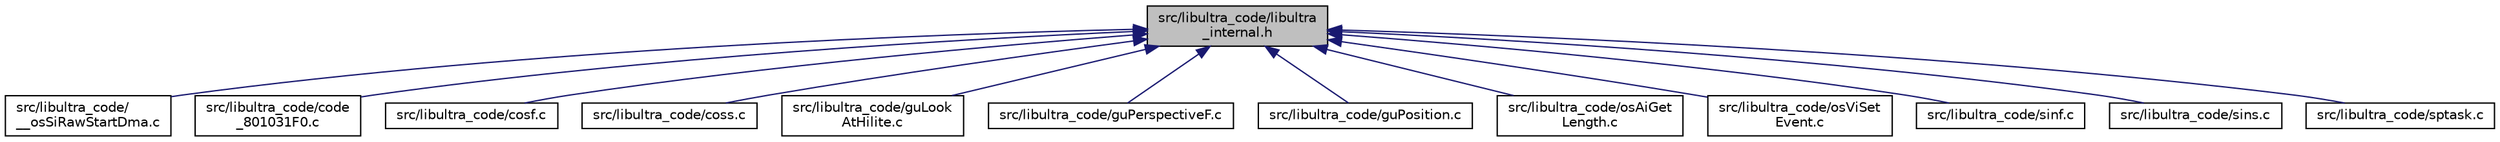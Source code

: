 digraph "src/libultra_code/libultra_internal.h"
{
 // LATEX_PDF_SIZE
  edge [fontname="Helvetica",fontsize="10",labelfontname="Helvetica",labelfontsize="10"];
  node [fontname="Helvetica",fontsize="10",shape=record];
  Node1 [label="src/libultra_code/libultra\l_internal.h",height=0.2,width=0.4,color="black", fillcolor="grey75", style="filled", fontcolor="black",tooltip=" "];
  Node1 -> Node2 [dir="back",color="midnightblue",fontsize="10",style="solid",fontname="Helvetica"];
  Node2 [label="src/libultra_code/\l__osSiRawStartDma.c",height=0.2,width=0.4,color="black", fillcolor="white", style="filled",URL="$d6/df9/____osSiRawStartDma_8c.html",tooltip=" "];
  Node1 -> Node3 [dir="back",color="midnightblue",fontsize="10",style="solid",fontname="Helvetica"];
  Node3 [label="src/libultra_code/code\l_801031F0.c",height=0.2,width=0.4,color="black", fillcolor="white", style="filled",URL="$d7/d21/code__801031F0_8c.html",tooltip=" "];
  Node1 -> Node4 [dir="back",color="midnightblue",fontsize="10",style="solid",fontname="Helvetica"];
  Node4 [label="src/libultra_code/cosf.c",height=0.2,width=0.4,color="black", fillcolor="white", style="filled",URL="$de/d10/cosf_8c.html",tooltip=" "];
  Node1 -> Node5 [dir="back",color="midnightblue",fontsize="10",style="solid",fontname="Helvetica"];
  Node5 [label="src/libultra_code/coss.c",height=0.2,width=0.4,color="black", fillcolor="white", style="filled",URL="$dd/d69/coss_8c.html",tooltip=" "];
  Node1 -> Node6 [dir="back",color="midnightblue",fontsize="10",style="solid",fontname="Helvetica"];
  Node6 [label="src/libultra_code/guLook\lAtHilite.c",height=0.2,width=0.4,color="black", fillcolor="white", style="filled",URL="$dc/d0c/guLookAtHilite_8c.html",tooltip=" "];
  Node1 -> Node7 [dir="back",color="midnightblue",fontsize="10",style="solid",fontname="Helvetica"];
  Node7 [label="src/libultra_code/guPerspectiveF.c",height=0.2,width=0.4,color="black", fillcolor="white", style="filled",URL="$d5/d28/guPerspectiveF_8c.html",tooltip=" "];
  Node1 -> Node8 [dir="back",color="midnightblue",fontsize="10",style="solid",fontname="Helvetica"];
  Node8 [label="src/libultra_code/guPosition.c",height=0.2,width=0.4,color="black", fillcolor="white", style="filled",URL="$d6/dee/guPosition_8c.html",tooltip=" "];
  Node1 -> Node9 [dir="back",color="midnightblue",fontsize="10",style="solid",fontname="Helvetica"];
  Node9 [label="src/libultra_code/osAiGet\lLength.c",height=0.2,width=0.4,color="black", fillcolor="white", style="filled",URL="$d0/df0/osAiGetLength_8c.html",tooltip=" "];
  Node1 -> Node10 [dir="back",color="midnightblue",fontsize="10",style="solid",fontname="Helvetica"];
  Node10 [label="src/libultra_code/osViSet\lEvent.c",height=0.2,width=0.4,color="black", fillcolor="white", style="filled",URL="$d2/d5e/osViSetEvent_8c.html",tooltip=" "];
  Node1 -> Node11 [dir="back",color="midnightblue",fontsize="10",style="solid",fontname="Helvetica"];
  Node11 [label="src/libultra_code/sinf.c",height=0.2,width=0.4,color="black", fillcolor="white", style="filled",URL="$d0/d03/sinf_8c.html",tooltip=" "];
  Node1 -> Node12 [dir="back",color="midnightblue",fontsize="10",style="solid",fontname="Helvetica"];
  Node12 [label="src/libultra_code/sins.c",height=0.2,width=0.4,color="black", fillcolor="white", style="filled",URL="$d6/d79/sins_8c.html",tooltip=" "];
  Node1 -> Node13 [dir="back",color="midnightblue",fontsize="10",style="solid",fontname="Helvetica"];
  Node13 [label="src/libultra_code/sptask.c",height=0.2,width=0.4,color="black", fillcolor="white", style="filled",URL="$d3/d3f/sptask_8c.html",tooltip=" "];
}
